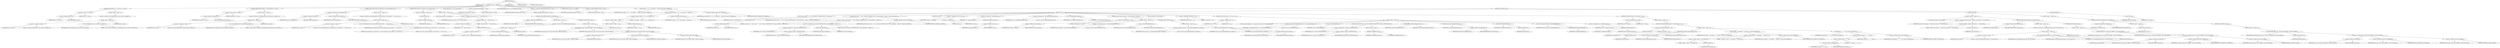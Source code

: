 digraph "execute" {  
"99" [label = <(METHOD,execute)<SUB>126</SUB>> ]
"11" [label = <(PARAM,this)<SUB>126</SUB>> ]
"100" [label = <(BLOCK,&lt;empty&gt;,&lt;empty&gt;)<SUB>127</SUB>> ]
"101" [label = <(CONTROL_STRUCTURE,if (src == null),if (src == null))<SUB>129</SUB>> ]
"102" [label = <(&lt;operator&gt;.equals,src == null)<SUB>129</SUB>> ]
"103" [label = <(&lt;operator&gt;.fieldAccess,this.src)<SUB>129</SUB>> ]
"104" [label = <(IDENTIFIER,this,src == null)<SUB>129</SUB>> ]
"105" [label = <(FIELD_IDENTIFIER,src,src)<SUB>129</SUB>> ]
"106" [label = <(LITERAL,null,src == null)<SUB>129</SUB>> ]
"107" [label = <(BLOCK,&lt;empty&gt;,&lt;empty&gt;)<SUB>129</SUB>> ]
"108" [label = <(&lt;operator&gt;.throw,throw new BuildException(&quot;source resource not defined&quot;);)<SUB>130</SUB>> ]
"109" [label = <(BLOCK,&lt;empty&gt;,&lt;empty&gt;)<SUB>130</SUB>> ]
"110" [label = <(&lt;operator&gt;.assignment,&lt;empty&gt;)> ]
"111" [label = <(IDENTIFIER,$obj1,&lt;empty&gt;)> ]
"112" [label = <(&lt;operator&gt;.alloc,new BuildException(&quot;source resource not defined&quot;))<SUB>130</SUB>> ]
"113" [label = <(&lt;init&gt;,new BuildException(&quot;source resource not defined&quot;))<SUB>130</SUB>> ]
"114" [label = <(IDENTIFIER,$obj1,new BuildException(&quot;source resource not defined&quot;))> ]
"115" [label = <(LITERAL,&quot;source resource not defined&quot;,new BuildException(&quot;source resource not defined&quot;))<SUB>130</SUB>> ]
"116" [label = <(IDENTIFIER,$obj1,&lt;empty&gt;)> ]
"117" [label = <(CONTROL_STRUCTURE,if (property == null),if (property == null))<SUB>132</SUB>> ]
"118" [label = <(&lt;operator&gt;.equals,property == null)<SUB>132</SUB>> ]
"119" [label = <(&lt;operator&gt;.fieldAccess,this.property)<SUB>132</SUB>> ]
"120" [label = <(IDENTIFIER,this,property == null)<SUB>132</SUB>> ]
"121" [label = <(FIELD_IDENTIFIER,property,property)<SUB>132</SUB>> ]
"122" [label = <(LITERAL,null,property == null)<SUB>132</SUB>> ]
"123" [label = <(BLOCK,&lt;empty&gt;,&lt;empty&gt;)<SUB>132</SUB>> ]
"124" [label = <(&lt;operator&gt;.throw,throw new BuildException(&quot;output property not defined&quot;);)<SUB>133</SUB>> ]
"125" [label = <(BLOCK,&lt;empty&gt;,&lt;empty&gt;)<SUB>133</SUB>> ]
"126" [label = <(&lt;operator&gt;.assignment,&lt;empty&gt;)> ]
"127" [label = <(IDENTIFIER,$obj2,&lt;empty&gt;)> ]
"128" [label = <(&lt;operator&gt;.alloc,new BuildException(&quot;output property not defined&quot;))<SUB>133</SUB>> ]
"129" [label = <(&lt;init&gt;,new BuildException(&quot;output property not defined&quot;))<SUB>133</SUB>> ]
"130" [label = <(IDENTIFIER,$obj2,new BuildException(&quot;output property not defined&quot;))> ]
"131" [label = <(LITERAL,&quot;output property not defined&quot;,new BuildException(&quot;output property not defined&quot;))<SUB>133</SUB>> ]
"132" [label = <(IDENTIFIER,$obj2,&lt;empty&gt;)> ]
"133" [label = <(CONTROL_STRUCTURE,if (quiet &amp;&amp; failOnError),if (quiet &amp;&amp; failOnError))<SUB>135</SUB>> ]
"134" [label = <(&lt;operator&gt;.logicalAnd,quiet &amp;&amp; failOnError)<SUB>135</SUB>> ]
"135" [label = <(&lt;operator&gt;.fieldAccess,this.quiet)<SUB>135</SUB>> ]
"136" [label = <(IDENTIFIER,this,quiet &amp;&amp; failOnError)<SUB>135</SUB>> ]
"137" [label = <(FIELD_IDENTIFIER,quiet,quiet)<SUB>135</SUB>> ]
"138" [label = <(&lt;operator&gt;.fieldAccess,this.failOnError)<SUB>135</SUB>> ]
"139" [label = <(IDENTIFIER,this,quiet &amp;&amp; failOnError)<SUB>135</SUB>> ]
"140" [label = <(FIELD_IDENTIFIER,failOnError,failOnError)<SUB>135</SUB>> ]
"141" [label = <(BLOCK,&lt;empty&gt;,&lt;empty&gt;)<SUB>135</SUB>> ]
"142" [label = <(&lt;operator&gt;.throw,throw new BuildException(&quot;quiet and failonerror cannot both be &quot; + &quot;set to true&quot;);)<SUB>136</SUB>> ]
"143" [label = <(BLOCK,&lt;empty&gt;,&lt;empty&gt;)<SUB>136</SUB>> ]
"144" [label = <(&lt;operator&gt;.assignment,&lt;empty&gt;)> ]
"145" [label = <(IDENTIFIER,$obj3,&lt;empty&gt;)> ]
"146" [label = <(&lt;operator&gt;.alloc,new BuildException(&quot;quiet and failonerror cannot both be &quot; + &quot;set to true&quot;))<SUB>136</SUB>> ]
"147" [label = <(&lt;init&gt;,new BuildException(&quot;quiet and failonerror cannot both be &quot; + &quot;set to true&quot;))<SUB>136</SUB>> ]
"148" [label = <(IDENTIFIER,$obj3,new BuildException(&quot;quiet and failonerror cannot both be &quot; + &quot;set to true&quot;))> ]
"149" [label = <(&lt;operator&gt;.addition,&quot;quiet and failonerror cannot both be &quot; + &quot;set to true&quot;)<SUB>136</SUB>> ]
"150" [label = <(LITERAL,&quot;quiet and failonerror cannot both be &quot;,&quot;quiet and failonerror cannot both be &quot; + &quot;set to true&quot;)<SUB>136</SUB>> ]
"151" [label = <(LITERAL,&quot;set to true&quot;,&quot;quiet and failonerror cannot both be &quot; + &quot;set to true&quot;)<SUB>137</SUB>> ]
"152" [label = <(IDENTIFIER,$obj3,&lt;empty&gt;)> ]
"153" [label = <(CONTROL_STRUCTURE,if (!src.isExists()),if (!src.isExists()))<SUB>139</SUB>> ]
"154" [label = <(&lt;operator&gt;.logicalNot,!src.isExists())<SUB>139</SUB>> ]
"155" [label = <(isExists,isExists())<SUB>139</SUB>> ]
"156" [label = <(&lt;operator&gt;.fieldAccess,this.src)<SUB>139</SUB>> ]
"157" [label = <(IDENTIFIER,this,isExists())<SUB>139</SUB>> ]
"158" [label = <(FIELD_IDENTIFIER,src,src)<SUB>139</SUB>> ]
"159" [label = <(BLOCK,&lt;empty&gt;,&lt;empty&gt;)<SUB>139</SUB>> ]
"160" [label = <(LOCAL,String message: java.lang.String)> ]
"161" [label = <(&lt;operator&gt;.assignment,String message = src + &quot; doesn't exist&quot;)<SUB>140</SUB>> ]
"162" [label = <(IDENTIFIER,message,String message = src + &quot; doesn't exist&quot;)<SUB>140</SUB>> ]
"163" [label = <(&lt;operator&gt;.addition,src + &quot; doesn't exist&quot;)<SUB>140</SUB>> ]
"164" [label = <(&lt;operator&gt;.fieldAccess,this.src)<SUB>140</SUB>> ]
"165" [label = <(IDENTIFIER,this,src + &quot; doesn't exist&quot;)<SUB>140</SUB>> ]
"166" [label = <(FIELD_IDENTIFIER,src,src)<SUB>140</SUB>> ]
"167" [label = <(LITERAL,&quot; doesn't exist&quot;,src + &quot; doesn't exist&quot;)<SUB>140</SUB>> ]
"168" [label = <(CONTROL_STRUCTURE,if (failOnError),if (failOnError))<SUB>141</SUB>> ]
"169" [label = <(&lt;operator&gt;.fieldAccess,this.failOnError)<SUB>141</SUB>> ]
"170" [label = <(IDENTIFIER,this,if (failOnError))<SUB>141</SUB>> ]
"171" [label = <(FIELD_IDENTIFIER,failOnError,failOnError)<SUB>141</SUB>> ]
"172" [label = <(BLOCK,&lt;empty&gt;,&lt;empty&gt;)<SUB>141</SUB>> ]
"173" [label = <(&lt;operator&gt;.throw,throw new BuildException(message);)<SUB>142</SUB>> ]
"174" [label = <(BLOCK,&lt;empty&gt;,&lt;empty&gt;)<SUB>142</SUB>> ]
"175" [label = <(&lt;operator&gt;.assignment,&lt;empty&gt;)> ]
"176" [label = <(IDENTIFIER,$obj4,&lt;empty&gt;)> ]
"177" [label = <(&lt;operator&gt;.alloc,new BuildException(message))<SUB>142</SUB>> ]
"178" [label = <(&lt;init&gt;,new BuildException(message))<SUB>142</SUB>> ]
"179" [label = <(IDENTIFIER,$obj4,new BuildException(message))> ]
"180" [label = <(IDENTIFIER,message,new BuildException(message))<SUB>142</SUB>> ]
"181" [label = <(IDENTIFIER,$obj4,&lt;empty&gt;)> ]
"182" [label = <(CONTROL_STRUCTURE,else,else)<SUB>143</SUB>> ]
"183" [label = <(BLOCK,&lt;empty&gt;,&lt;empty&gt;)<SUB>143</SUB>> ]
"184" [label = <(log,log(message, quiet ? Project.MSG_WARN : Project.MSG_ERR))<SUB>144</SUB>> ]
"10" [label = <(IDENTIFIER,this,log(message, quiet ? Project.MSG_WARN : Project.MSG_ERR))<SUB>144</SUB>> ]
"185" [label = <(IDENTIFIER,message,log(message, quiet ? Project.MSG_WARN : Project.MSG_ERR))<SUB>144</SUB>> ]
"186" [label = <(&lt;operator&gt;.conditional,quiet ? Project.MSG_WARN : Project.MSG_ERR)<SUB>144</SUB>> ]
"187" [label = <(&lt;operator&gt;.fieldAccess,this.quiet)<SUB>144</SUB>> ]
"188" [label = <(IDENTIFIER,this,quiet ? Project.MSG_WARN : Project.MSG_ERR)<SUB>144</SUB>> ]
"189" [label = <(FIELD_IDENTIFIER,quiet,quiet)<SUB>144</SUB>> ]
"190" [label = <(&lt;operator&gt;.fieldAccess,Project.MSG_WARN)<SUB>144</SUB>> ]
"191" [label = <(IDENTIFIER,Project,quiet ? Project.MSG_WARN : Project.MSG_ERR)<SUB>144</SUB>> ]
"192" [label = <(FIELD_IDENTIFIER,MSG_WARN,MSG_WARN)<SUB>144</SUB>> ]
"193" [label = <(&lt;operator&gt;.fieldAccess,Project.MSG_ERR)<SUB>144</SUB>> ]
"194" [label = <(IDENTIFIER,Project,quiet ? Project.MSG_WARN : Project.MSG_ERR)<SUB>144</SUB>> ]
"195" [label = <(FIELD_IDENTIFIER,MSG_ERR,MSG_ERR)<SUB>144</SUB>> ]
"196" [label = <(RETURN,return;,return;)<SUB>145</SUB>> ]
"197" [label = <(LOCAL,InputStream is: java.io.InputStream)> ]
"198" [label = <(&lt;operator&gt;.assignment,InputStream is = null)<SUB>148</SUB>> ]
"199" [label = <(IDENTIFIER,is,InputStream is = null)<SUB>148</SUB>> ]
"200" [label = <(LITERAL,null,InputStream is = null)<SUB>148</SUB>> ]
"15" [label = <(LOCAL,BufferedInputStream bis: java.io.BufferedInputStream)> ]
"201" [label = <(&lt;operator&gt;.assignment,BufferedInputStream bis = null)<SUB>149</SUB>> ]
"202" [label = <(IDENTIFIER,bis,BufferedInputStream bis = null)<SUB>149</SUB>> ]
"203" [label = <(LITERAL,null,BufferedInputStream bis = null)<SUB>149</SUB>> ]
"17" [label = <(LOCAL,Reader instream: java.io.Reader)> ]
"204" [label = <(&lt;operator&gt;.assignment,Reader instream = null)<SUB>150</SUB>> ]
"205" [label = <(IDENTIFIER,instream,Reader instream = null)<SUB>150</SUB>> ]
"206" [label = <(LITERAL,null,Reader instream = null)<SUB>150</SUB>> ]
"207" [label = <(log,log(&quot;loading &quot; + src + &quot; into property &quot; + property, Project.MSG_VERBOSE))<SUB>151</SUB>> ]
"12" [label = <(IDENTIFIER,this,log(&quot;loading &quot; + src + &quot; into property &quot; + property, Project.MSG_VERBOSE))<SUB>151</SUB>> ]
"208" [label = <(&lt;operator&gt;.addition,&quot;loading &quot; + src + &quot; into property &quot; + property)<SUB>151</SUB>> ]
"209" [label = <(&lt;operator&gt;.addition,&quot;loading &quot; + src + &quot; into property &quot;)<SUB>151</SUB>> ]
"210" [label = <(&lt;operator&gt;.addition,&quot;loading &quot; + src)<SUB>151</SUB>> ]
"211" [label = <(LITERAL,&quot;loading &quot;,&quot;loading &quot; + src)<SUB>151</SUB>> ]
"212" [label = <(&lt;operator&gt;.fieldAccess,this.src)<SUB>151</SUB>> ]
"213" [label = <(IDENTIFIER,this,&quot;loading &quot; + src)<SUB>151</SUB>> ]
"214" [label = <(FIELD_IDENTIFIER,src,src)<SUB>151</SUB>> ]
"215" [label = <(LITERAL,&quot; into property &quot;,&quot;loading &quot; + src + &quot; into property &quot;)<SUB>151</SUB>> ]
"216" [label = <(&lt;operator&gt;.fieldAccess,this.property)<SUB>151</SUB>> ]
"217" [label = <(IDENTIFIER,this,&quot;loading &quot; + src + &quot; into property &quot; + property)<SUB>151</SUB>> ]
"218" [label = <(FIELD_IDENTIFIER,property,property)<SUB>151</SUB>> ]
"219" [label = <(&lt;operator&gt;.fieldAccess,Project.MSG_VERBOSE)<SUB>152</SUB>> ]
"220" [label = <(IDENTIFIER,Project,log(&quot;loading &quot; + src + &quot; into property &quot; + property, Project.MSG_VERBOSE))<SUB>152</SUB>> ]
"221" [label = <(FIELD_IDENTIFIER,MSG_VERBOSE,MSG_VERBOSE)<SUB>152</SUB>> ]
"222" [label = <(CONTROL_STRUCTURE,try,try)<SUB>153</SUB>> ]
"223" [label = <(BLOCK,try,try)<SUB>153</SUB>> ]
"224" [label = <(LOCAL,long len: long)> ]
"225" [label = <(&lt;operator&gt;.assignment,long len = getSize())<SUB>154</SUB>> ]
"226" [label = <(IDENTIFIER,len,long len = getSize())<SUB>154</SUB>> ]
"227" [label = <(getSize,getSize())<SUB>154</SUB>> ]
"228" [label = <(&lt;operator&gt;.fieldAccess,this.src)<SUB>154</SUB>> ]
"229" [label = <(IDENTIFIER,this,getSize())<SUB>154</SUB>> ]
"230" [label = <(FIELD_IDENTIFIER,src,src)<SUB>154</SUB>> ]
"231" [label = <(log,log(&quot;resource size = &quot; + (len != Resource.UNKNOWN_SIZE ? String.valueOf(len) : &quot;unknown&quot;), Project.MSG_DEBUG))<SUB>155</SUB>> ]
"13" [label = <(IDENTIFIER,this,log(&quot;resource size = &quot; + (len != Resource.UNKNOWN_SIZE ? String.valueOf(len) : &quot;unknown&quot;), Project.MSG_DEBUG))<SUB>155</SUB>> ]
"232" [label = <(&lt;operator&gt;.addition,&quot;resource size = &quot; + (len != Resource.UNKNOWN_SIZE ? String.valueOf(len) : &quot;unknown&quot;))<SUB>155</SUB>> ]
"233" [label = <(LITERAL,&quot;resource size = &quot;,&quot;resource size = &quot; + (len != Resource.UNKNOWN_SIZE ? String.valueOf(len) : &quot;unknown&quot;))<SUB>155</SUB>> ]
"234" [label = <(&lt;operator&gt;.conditional,len != Resource.UNKNOWN_SIZE ? String.valueOf(len) : &quot;unknown&quot;)<SUB>156</SUB>> ]
"235" [label = <(&lt;operator&gt;.notEquals,len != Resource.UNKNOWN_SIZE)<SUB>156</SUB>> ]
"236" [label = <(IDENTIFIER,len,len != Resource.UNKNOWN_SIZE)<SUB>156</SUB>> ]
"237" [label = <(&lt;operator&gt;.fieldAccess,Resource.UNKNOWN_SIZE)<SUB>156</SUB>> ]
"238" [label = <(IDENTIFIER,Resource,len != Resource.UNKNOWN_SIZE)<SUB>156</SUB>> ]
"239" [label = <(FIELD_IDENTIFIER,UNKNOWN_SIZE,UNKNOWN_SIZE)<SUB>156</SUB>> ]
"240" [label = <(valueOf,String.valueOf(len))<SUB>156</SUB>> ]
"241" [label = <(IDENTIFIER,String,String.valueOf(len))<SUB>156</SUB>> ]
"242" [label = <(IDENTIFIER,len,String.valueOf(len))<SUB>156</SUB>> ]
"243" [label = <(LITERAL,&quot;unknown&quot;,len != Resource.UNKNOWN_SIZE ? String.valueOf(len) : &quot;unknown&quot;)<SUB>157</SUB>> ]
"244" [label = <(&lt;operator&gt;.fieldAccess,Project.MSG_DEBUG)<SUB>157</SUB>> ]
"245" [label = <(IDENTIFIER,Project,log(&quot;resource size = &quot; + (len != Resource.UNKNOWN_SIZE ? String.valueOf(len) : &quot;unknown&quot;), Project.MSG_DEBUG))<SUB>157</SUB>> ]
"246" [label = <(FIELD_IDENTIFIER,MSG_DEBUG,MSG_DEBUG)<SUB>157</SUB>> ]
"247" [label = <(LOCAL,int size: int)> ]
"248" [label = <(&lt;operator&gt;.assignment,int size = (int) len)<SUB>159</SUB>> ]
"249" [label = <(IDENTIFIER,size,int size = (int) len)<SUB>159</SUB>> ]
"250" [label = <(&lt;operator&gt;.cast,(int) len)<SUB>159</SUB>> ]
"251" [label = <(TYPE_REF,int,int)<SUB>159</SUB>> ]
"252" [label = <(IDENTIFIER,len,(int) len)<SUB>159</SUB>> ]
"253" [label = <(&lt;operator&gt;.assignment,is = getInputStream())<SUB>161</SUB>> ]
"254" [label = <(IDENTIFIER,is,is = getInputStream())<SUB>161</SUB>> ]
"255" [label = <(getInputStream,getInputStream())<SUB>161</SUB>> ]
"256" [label = <(&lt;operator&gt;.fieldAccess,this.src)<SUB>161</SUB>> ]
"257" [label = <(IDENTIFIER,this,getInputStream())<SUB>161</SUB>> ]
"258" [label = <(FIELD_IDENTIFIER,src,src)<SUB>161</SUB>> ]
"259" [label = <(&lt;operator&gt;.assignment,bis = new BufferedInputStream(is))<SUB>162</SUB>> ]
"260" [label = <(IDENTIFIER,bis,bis = new BufferedInputStream(is))<SUB>162</SUB>> ]
"261" [label = <(&lt;operator&gt;.alloc,new BufferedInputStream(is))<SUB>162</SUB>> ]
"262" [label = <(&lt;init&gt;,new BufferedInputStream(is))<SUB>162</SUB>> ]
"14" [label = <(IDENTIFIER,bis,new BufferedInputStream(is))<SUB>162</SUB>> ]
"263" [label = <(IDENTIFIER,is,new BufferedInputStream(is))<SUB>162</SUB>> ]
"264" [label = <(CONTROL_STRUCTURE,if (encoding == null),if (encoding == null))<SUB>163</SUB>> ]
"265" [label = <(&lt;operator&gt;.equals,encoding == null)<SUB>163</SUB>> ]
"266" [label = <(&lt;operator&gt;.fieldAccess,this.encoding)<SUB>163</SUB>> ]
"267" [label = <(IDENTIFIER,this,encoding == null)<SUB>163</SUB>> ]
"268" [label = <(FIELD_IDENTIFIER,encoding,encoding)<SUB>163</SUB>> ]
"269" [label = <(LITERAL,null,encoding == null)<SUB>163</SUB>> ]
"270" [label = <(BLOCK,&lt;empty&gt;,&lt;empty&gt;)<SUB>163</SUB>> ]
"271" [label = <(&lt;operator&gt;.assignment,instream = new InputStreamReader(bis))<SUB>164</SUB>> ]
"272" [label = <(IDENTIFIER,instream,instream = new InputStreamReader(bis))<SUB>164</SUB>> ]
"273" [label = <(&lt;operator&gt;.alloc,new InputStreamReader(bis))<SUB>164</SUB>> ]
"274" [label = <(&lt;init&gt;,new InputStreamReader(bis))<SUB>164</SUB>> ]
"16" [label = <(IDENTIFIER,instream,new InputStreamReader(bis))<SUB>164</SUB>> ]
"275" [label = <(IDENTIFIER,bis,new InputStreamReader(bis))<SUB>164</SUB>> ]
"276" [label = <(CONTROL_STRUCTURE,else,else)<SUB>165</SUB>> ]
"277" [label = <(BLOCK,&lt;empty&gt;,&lt;empty&gt;)<SUB>165</SUB>> ]
"278" [label = <(&lt;operator&gt;.assignment,instream = new InputStreamReader(bis, encoding))<SUB>166</SUB>> ]
"279" [label = <(IDENTIFIER,instream,instream = new InputStreamReader(bis, encoding))<SUB>166</SUB>> ]
"280" [label = <(&lt;operator&gt;.alloc,new InputStreamReader(bis, encoding))<SUB>166</SUB>> ]
"281" [label = <(&lt;init&gt;,new InputStreamReader(bis, encoding))<SUB>166</SUB>> ]
"18" [label = <(IDENTIFIER,instream,new InputStreamReader(bis, encoding))<SUB>166</SUB>> ]
"282" [label = <(IDENTIFIER,bis,new InputStreamReader(bis, encoding))<SUB>166</SUB>> ]
"283" [label = <(&lt;operator&gt;.fieldAccess,this.encoding)<SUB>166</SUB>> ]
"284" [label = <(IDENTIFIER,this,new InputStreamReader(bis, encoding))<SUB>166</SUB>> ]
"285" [label = <(FIELD_IDENTIFIER,encoding,encoding)<SUB>166</SUB>> ]
"286" [label = <(LOCAL,String text: java.lang.String)> ]
"287" [label = <(&lt;operator&gt;.assignment,String text = &quot;&quot;)<SUB>169</SUB>> ]
"288" [label = <(IDENTIFIER,text,String text = &quot;&quot;)<SUB>169</SUB>> ]
"289" [label = <(LITERAL,&quot;&quot;,String text = &quot;&quot;)<SUB>169</SUB>> ]
"290" [label = <(CONTROL_STRUCTURE,if (size != 0),if (size != 0))<SUB>170</SUB>> ]
"291" [label = <(&lt;operator&gt;.notEquals,size != 0)<SUB>170</SUB>> ]
"292" [label = <(IDENTIFIER,size,size != 0)<SUB>170</SUB>> ]
"293" [label = <(LITERAL,0,size != 0)<SUB>170</SUB>> ]
"294" [label = <(BLOCK,&lt;empty&gt;,&lt;empty&gt;)<SUB>170</SUB>> ]
"20" [label = <(LOCAL,ChainReaderHelper crh: org.apache.tools.ant.filters.util.ChainReaderHelper)> ]
"295" [label = <(&lt;operator&gt;.assignment,ChainReaderHelper crh = new ChainReaderHelper())<SUB>171</SUB>> ]
"296" [label = <(IDENTIFIER,crh,ChainReaderHelper crh = new ChainReaderHelper())<SUB>171</SUB>> ]
"297" [label = <(&lt;operator&gt;.alloc,new ChainReaderHelper())<SUB>171</SUB>> ]
"298" [label = <(&lt;init&gt;,new ChainReaderHelper())<SUB>171</SUB>> ]
"19" [label = <(IDENTIFIER,crh,new ChainReaderHelper())<SUB>171</SUB>> ]
"299" [label = <(CONTROL_STRUCTURE,if (len != Resource.UNKNOWN_SIZE),if (len != Resource.UNKNOWN_SIZE))<SUB>172</SUB>> ]
"300" [label = <(&lt;operator&gt;.notEquals,len != Resource.UNKNOWN_SIZE)<SUB>172</SUB>> ]
"301" [label = <(IDENTIFIER,len,len != Resource.UNKNOWN_SIZE)<SUB>172</SUB>> ]
"302" [label = <(&lt;operator&gt;.fieldAccess,Resource.UNKNOWN_SIZE)<SUB>172</SUB>> ]
"303" [label = <(IDENTIFIER,Resource,len != Resource.UNKNOWN_SIZE)<SUB>172</SUB>> ]
"304" [label = <(FIELD_IDENTIFIER,UNKNOWN_SIZE,UNKNOWN_SIZE)<SUB>172</SUB>> ]
"305" [label = <(BLOCK,&lt;empty&gt;,&lt;empty&gt;)<SUB>172</SUB>> ]
"306" [label = <(setBufferSize,setBufferSize(size))<SUB>173</SUB>> ]
"307" [label = <(IDENTIFIER,crh,setBufferSize(size))<SUB>173</SUB>> ]
"308" [label = <(IDENTIFIER,size,setBufferSize(size))<SUB>173</SUB>> ]
"309" [label = <(setPrimaryReader,setPrimaryReader(instream))<SUB>175</SUB>> ]
"310" [label = <(IDENTIFIER,crh,setPrimaryReader(instream))<SUB>175</SUB>> ]
"311" [label = <(IDENTIFIER,instream,setPrimaryReader(instream))<SUB>175</SUB>> ]
"312" [label = <(setFilterChains,setFilterChains(filterChains))<SUB>176</SUB>> ]
"313" [label = <(IDENTIFIER,crh,setFilterChains(filterChains))<SUB>176</SUB>> ]
"314" [label = <(&lt;operator&gt;.fieldAccess,this.filterChains)<SUB>176</SUB>> ]
"315" [label = <(IDENTIFIER,this,setFilterChains(filterChains))<SUB>176</SUB>> ]
"316" [label = <(FIELD_IDENTIFIER,filterChains,filterChains)<SUB>176</SUB>> ]
"317" [label = <(setProject,setProject(getProject()))<SUB>177</SUB>> ]
"318" [label = <(IDENTIFIER,crh,setProject(getProject()))<SUB>177</SUB>> ]
"319" [label = <(getProject,getProject())<SUB>177</SUB>> ]
"21" [label = <(IDENTIFIER,this,getProject())<SUB>177</SUB>> ]
"320" [label = <(&lt;operator&gt;.assignment,instream = getAssembledReader())<SUB>178</SUB>> ]
"321" [label = <(IDENTIFIER,instream,instream = getAssembledReader())<SUB>178</SUB>> ]
"322" [label = <(getAssembledReader,getAssembledReader())<SUB>178</SUB>> ]
"323" [label = <(IDENTIFIER,crh,getAssembledReader())<SUB>178</SUB>> ]
"324" [label = <(&lt;operator&gt;.assignment,text = readFully(instream))<SUB>180</SUB>> ]
"325" [label = <(IDENTIFIER,text,text = readFully(instream))<SUB>180</SUB>> ]
"326" [label = <(readFully,readFully(instream))<SUB>180</SUB>> ]
"327" [label = <(IDENTIFIER,crh,readFully(instream))<SUB>180</SUB>> ]
"328" [label = <(IDENTIFIER,instream,readFully(instream))<SUB>180</SUB>> ]
"329" [label = <(CONTROL_STRUCTURE,if (text != null),if (text != null))<SUB>183</SUB>> ]
"330" [label = <(&lt;operator&gt;.notEquals,text != null)<SUB>183</SUB>> ]
"331" [label = <(IDENTIFIER,text,text != null)<SUB>183</SUB>> ]
"332" [label = <(LITERAL,null,text != null)<SUB>183</SUB>> ]
"333" [label = <(BLOCK,&lt;empty&gt;,&lt;empty&gt;)<SUB>183</SUB>> ]
"334" [label = <(CONTROL_STRUCTURE,if (text.length() &gt; 0),if (text.length() &gt; 0))<SUB>184</SUB>> ]
"335" [label = <(&lt;operator&gt;.greaterThan,text.length() &gt; 0)<SUB>184</SUB>> ]
"336" [label = <(length,text.length())<SUB>184</SUB>> ]
"337" [label = <(IDENTIFIER,text,text.length())<SUB>184</SUB>> ]
"338" [label = <(LITERAL,0,text.length() &gt; 0)<SUB>184</SUB>> ]
"339" [label = <(BLOCK,&lt;empty&gt;,&lt;empty&gt;)<SUB>184</SUB>> ]
"340" [label = <(setNewProperty,setNewProperty(property, text))<SUB>185</SUB>> ]
"341" [label = <(getProject,getProject())<SUB>185</SUB>> ]
"22" [label = <(IDENTIFIER,this,getProject())<SUB>185</SUB>> ]
"342" [label = <(&lt;operator&gt;.fieldAccess,this.property)<SUB>185</SUB>> ]
"343" [label = <(IDENTIFIER,this,setNewProperty(property, text))<SUB>185</SUB>> ]
"344" [label = <(FIELD_IDENTIFIER,property,property)<SUB>185</SUB>> ]
"345" [label = <(IDENTIFIER,text,setNewProperty(property, text))<SUB>185</SUB>> ]
"346" [label = <(log,log(&quot;loaded &quot; + text.length() + &quot; characters&quot;, Project.MSG_VERBOSE))<SUB>186</SUB>> ]
"23" [label = <(IDENTIFIER,this,log(&quot;loaded &quot; + text.length() + &quot; characters&quot;, Project.MSG_VERBOSE))<SUB>186</SUB>> ]
"347" [label = <(&lt;operator&gt;.addition,&quot;loaded &quot; + text.length() + &quot; characters&quot;)<SUB>186</SUB>> ]
"348" [label = <(&lt;operator&gt;.addition,&quot;loaded &quot; + text.length())<SUB>186</SUB>> ]
"349" [label = <(LITERAL,&quot;loaded &quot;,&quot;loaded &quot; + text.length())<SUB>186</SUB>> ]
"350" [label = <(length,text.length())<SUB>186</SUB>> ]
"351" [label = <(IDENTIFIER,text,text.length())<SUB>186</SUB>> ]
"352" [label = <(LITERAL,&quot; characters&quot;,&quot;loaded &quot; + text.length() + &quot; characters&quot;)<SUB>186</SUB>> ]
"353" [label = <(&lt;operator&gt;.fieldAccess,Project.MSG_VERBOSE)<SUB>187</SUB>> ]
"354" [label = <(IDENTIFIER,Project,log(&quot;loaded &quot; + text.length() + &quot; characters&quot;, Project.MSG_VERBOSE))<SUB>187</SUB>> ]
"355" [label = <(FIELD_IDENTIFIER,MSG_VERBOSE,MSG_VERBOSE)<SUB>187</SUB>> ]
"356" [label = <(log,log(property + &quot; := &quot; + text, Project.MSG_DEBUG))<SUB>188</SUB>> ]
"24" [label = <(IDENTIFIER,this,log(property + &quot; := &quot; + text, Project.MSG_DEBUG))<SUB>188</SUB>> ]
"357" [label = <(&lt;operator&gt;.addition,property + &quot; := &quot; + text)<SUB>188</SUB>> ]
"358" [label = <(&lt;operator&gt;.addition,property + &quot; := &quot;)<SUB>188</SUB>> ]
"359" [label = <(&lt;operator&gt;.fieldAccess,this.property)<SUB>188</SUB>> ]
"360" [label = <(IDENTIFIER,this,property + &quot; := &quot;)<SUB>188</SUB>> ]
"361" [label = <(FIELD_IDENTIFIER,property,property)<SUB>188</SUB>> ]
"362" [label = <(LITERAL,&quot; := &quot;,property + &quot; := &quot;)<SUB>188</SUB>> ]
"363" [label = <(IDENTIFIER,text,property + &quot; := &quot; + text)<SUB>188</SUB>> ]
"364" [label = <(&lt;operator&gt;.fieldAccess,Project.MSG_DEBUG)<SUB>188</SUB>> ]
"365" [label = <(IDENTIFIER,Project,log(property + &quot; := &quot; + text, Project.MSG_DEBUG))<SUB>188</SUB>> ]
"366" [label = <(FIELD_IDENTIFIER,MSG_DEBUG,MSG_DEBUG)<SUB>188</SUB>> ]
"367" [label = <(BLOCK,catch,catch)> ]
"368" [label = <(BLOCK,&lt;empty&gt;,&lt;empty&gt;)<SUB>192</SUB>> ]
"369" [label = <(LOCAL,String message: java.lang.String)> ]
"370" [label = <(&lt;operator&gt;.assignment,String message = &quot;Unable to load resource: &quot; + ioe.toString())<SUB>193</SUB>> ]
"371" [label = <(IDENTIFIER,message,String message = &quot;Unable to load resource: &quot; + ioe.toString())<SUB>193</SUB>> ]
"372" [label = <(&lt;operator&gt;.addition,&quot;Unable to load resource: &quot; + ioe.toString())<SUB>193</SUB>> ]
"373" [label = <(LITERAL,&quot;Unable to load resource: &quot;,&quot;Unable to load resource: &quot; + ioe.toString())<SUB>193</SUB>> ]
"374" [label = <(toString,ioe.toString())<SUB>194</SUB>> ]
"375" [label = <(IDENTIFIER,ioe,ioe.toString())<SUB>194</SUB>> ]
"376" [label = <(CONTROL_STRUCTURE,if (failOnError),if (failOnError))<SUB>195</SUB>> ]
"377" [label = <(&lt;operator&gt;.fieldAccess,this.failOnError)<SUB>195</SUB>> ]
"378" [label = <(IDENTIFIER,this,if (failOnError))<SUB>195</SUB>> ]
"379" [label = <(FIELD_IDENTIFIER,failOnError,failOnError)<SUB>195</SUB>> ]
"380" [label = <(BLOCK,&lt;empty&gt;,&lt;empty&gt;)<SUB>195</SUB>> ]
"381" [label = <(&lt;operator&gt;.throw,throw new BuildException(message, ioe, getLocation());)<SUB>196</SUB>> ]
"382" [label = <(BLOCK,&lt;empty&gt;,&lt;empty&gt;)<SUB>196</SUB>> ]
"383" [label = <(&lt;operator&gt;.assignment,&lt;empty&gt;)> ]
"384" [label = <(IDENTIFIER,$obj9,&lt;empty&gt;)> ]
"385" [label = <(&lt;operator&gt;.alloc,new BuildException(message, ioe, getLocation()))<SUB>196</SUB>> ]
"386" [label = <(&lt;init&gt;,new BuildException(message, ioe, getLocation()))<SUB>196</SUB>> ]
"387" [label = <(IDENTIFIER,$obj9,new BuildException(message, ioe, getLocation()))> ]
"388" [label = <(IDENTIFIER,message,new BuildException(message, ioe, getLocation()))<SUB>196</SUB>> ]
"389" [label = <(IDENTIFIER,ioe,new BuildException(message, ioe, getLocation()))<SUB>196</SUB>> ]
"390" [label = <(getLocation,getLocation())<SUB>196</SUB>> ]
"25" [label = <(IDENTIFIER,this,getLocation())<SUB>196</SUB>> ]
"391" [label = <(IDENTIFIER,$obj9,&lt;empty&gt;)> ]
"392" [label = <(CONTROL_STRUCTURE,else,else)<SUB>197</SUB>> ]
"393" [label = <(BLOCK,&lt;empty&gt;,&lt;empty&gt;)<SUB>197</SUB>> ]
"394" [label = <(log,log(message, quiet ? Project.MSG_VERBOSE : Project.MSG_ERR))<SUB>198</SUB>> ]
"26" [label = <(IDENTIFIER,this,log(message, quiet ? Project.MSG_VERBOSE : Project.MSG_ERR))<SUB>198</SUB>> ]
"395" [label = <(IDENTIFIER,message,log(message, quiet ? Project.MSG_VERBOSE : Project.MSG_ERR))<SUB>198</SUB>> ]
"396" [label = <(&lt;operator&gt;.conditional,quiet ? Project.MSG_VERBOSE : Project.MSG_ERR)<SUB>198</SUB>> ]
"397" [label = <(&lt;operator&gt;.fieldAccess,this.quiet)<SUB>198</SUB>> ]
"398" [label = <(IDENTIFIER,this,quiet ? Project.MSG_VERBOSE : Project.MSG_ERR)<SUB>198</SUB>> ]
"399" [label = <(FIELD_IDENTIFIER,quiet,quiet)<SUB>198</SUB>> ]
"400" [label = <(&lt;operator&gt;.fieldAccess,Project.MSG_VERBOSE)<SUB>198</SUB>> ]
"401" [label = <(IDENTIFIER,Project,quiet ? Project.MSG_VERBOSE : Project.MSG_ERR)<SUB>198</SUB>> ]
"402" [label = <(FIELD_IDENTIFIER,MSG_VERBOSE,MSG_VERBOSE)<SUB>198</SUB>> ]
"403" [label = <(&lt;operator&gt;.fieldAccess,Project.MSG_ERR)<SUB>198</SUB>> ]
"404" [label = <(IDENTIFIER,Project,quiet ? Project.MSG_VERBOSE : Project.MSG_ERR)<SUB>198</SUB>> ]
"405" [label = <(FIELD_IDENTIFIER,MSG_ERR,MSG_ERR)<SUB>198</SUB>> ]
"406" [label = <(BLOCK,&lt;empty&gt;,&lt;empty&gt;)<SUB>200</SUB>> ]
"407" [label = <(CONTROL_STRUCTURE,if (failOnError),if (failOnError))<SUB>201</SUB>> ]
"408" [label = <(&lt;operator&gt;.fieldAccess,this.failOnError)<SUB>201</SUB>> ]
"409" [label = <(IDENTIFIER,this,if (failOnError))<SUB>201</SUB>> ]
"410" [label = <(FIELD_IDENTIFIER,failOnError,failOnError)<SUB>201</SUB>> ]
"411" [label = <(BLOCK,&lt;empty&gt;,&lt;empty&gt;)<SUB>201</SUB>> ]
"412" [label = <(&lt;operator&gt;.throw,throw be;)<SUB>202</SUB>> ]
"413" [label = <(IDENTIFIER,be,throw be;)<SUB>202</SUB>> ]
"414" [label = <(CONTROL_STRUCTURE,else,else)<SUB>203</SUB>> ]
"415" [label = <(BLOCK,&lt;empty&gt;,&lt;empty&gt;)<SUB>203</SUB>> ]
"416" [label = <(log,log(be.getMessage(), quiet ? Project.MSG_VERBOSE : Project.MSG_ERR))<SUB>204</SUB>> ]
"27" [label = <(IDENTIFIER,this,log(be.getMessage(), quiet ? Project.MSG_VERBOSE : Project.MSG_ERR))<SUB>204</SUB>> ]
"417" [label = <(getMessage,getMessage())<SUB>204</SUB>> ]
"418" [label = <(IDENTIFIER,be,getMessage())<SUB>204</SUB>> ]
"419" [label = <(&lt;operator&gt;.conditional,quiet ? Project.MSG_VERBOSE : Project.MSG_ERR)<SUB>205</SUB>> ]
"420" [label = <(&lt;operator&gt;.fieldAccess,this.quiet)<SUB>205</SUB>> ]
"421" [label = <(IDENTIFIER,this,quiet ? Project.MSG_VERBOSE : Project.MSG_ERR)<SUB>205</SUB>> ]
"422" [label = <(FIELD_IDENTIFIER,quiet,quiet)<SUB>205</SUB>> ]
"423" [label = <(&lt;operator&gt;.fieldAccess,Project.MSG_VERBOSE)<SUB>205</SUB>> ]
"424" [label = <(IDENTIFIER,Project,quiet ? Project.MSG_VERBOSE : Project.MSG_ERR)<SUB>205</SUB>> ]
"425" [label = <(FIELD_IDENTIFIER,MSG_VERBOSE,MSG_VERBOSE)<SUB>205</SUB>> ]
"426" [label = <(&lt;operator&gt;.fieldAccess,Project.MSG_ERR)<SUB>205</SUB>> ]
"427" [label = <(IDENTIFIER,Project,quiet ? Project.MSG_VERBOSE : Project.MSG_ERR)<SUB>205</SUB>> ]
"428" [label = <(FIELD_IDENTIFIER,MSG_ERR,MSG_ERR)<SUB>205</SUB>> ]
"429" [label = <(BLOCK,finally,finally)<SUB>207</SUB>> ]
"430" [label = <(close,close(is))<SUB>208</SUB>> ]
"431" [label = <(IDENTIFIER,FileUtils,close(is))<SUB>208</SUB>> ]
"432" [label = <(IDENTIFIER,is,close(is))<SUB>208</SUB>> ]
"433" [label = <(MODIFIER,PUBLIC)> ]
"434" [label = <(MODIFIER,VIRTUAL)> ]
"435" [label = <(METHOD_RETURN,void)<SUB>126</SUB>> ]
  "99" -> "11" 
  "99" -> "100" 
  "99" -> "433" 
  "99" -> "434" 
  "99" -> "435" 
  "100" -> "101" 
  "100" -> "117" 
  "100" -> "133" 
  "100" -> "153" 
  "100" -> "197" 
  "100" -> "198" 
  "100" -> "15" 
  "100" -> "201" 
  "100" -> "17" 
  "100" -> "204" 
  "100" -> "207" 
  "100" -> "222" 
  "101" -> "102" 
  "101" -> "107" 
  "102" -> "103" 
  "102" -> "106" 
  "103" -> "104" 
  "103" -> "105" 
  "107" -> "108" 
  "108" -> "109" 
  "109" -> "110" 
  "109" -> "113" 
  "109" -> "116" 
  "110" -> "111" 
  "110" -> "112" 
  "113" -> "114" 
  "113" -> "115" 
  "117" -> "118" 
  "117" -> "123" 
  "118" -> "119" 
  "118" -> "122" 
  "119" -> "120" 
  "119" -> "121" 
  "123" -> "124" 
  "124" -> "125" 
  "125" -> "126" 
  "125" -> "129" 
  "125" -> "132" 
  "126" -> "127" 
  "126" -> "128" 
  "129" -> "130" 
  "129" -> "131" 
  "133" -> "134" 
  "133" -> "141" 
  "134" -> "135" 
  "134" -> "138" 
  "135" -> "136" 
  "135" -> "137" 
  "138" -> "139" 
  "138" -> "140" 
  "141" -> "142" 
  "142" -> "143" 
  "143" -> "144" 
  "143" -> "147" 
  "143" -> "152" 
  "144" -> "145" 
  "144" -> "146" 
  "147" -> "148" 
  "147" -> "149" 
  "149" -> "150" 
  "149" -> "151" 
  "153" -> "154" 
  "153" -> "159" 
  "154" -> "155" 
  "155" -> "156" 
  "156" -> "157" 
  "156" -> "158" 
  "159" -> "160" 
  "159" -> "161" 
  "159" -> "168" 
  "161" -> "162" 
  "161" -> "163" 
  "163" -> "164" 
  "163" -> "167" 
  "164" -> "165" 
  "164" -> "166" 
  "168" -> "169" 
  "168" -> "172" 
  "168" -> "182" 
  "169" -> "170" 
  "169" -> "171" 
  "172" -> "173" 
  "173" -> "174" 
  "174" -> "175" 
  "174" -> "178" 
  "174" -> "181" 
  "175" -> "176" 
  "175" -> "177" 
  "178" -> "179" 
  "178" -> "180" 
  "182" -> "183" 
  "183" -> "184" 
  "183" -> "196" 
  "184" -> "10" 
  "184" -> "185" 
  "184" -> "186" 
  "186" -> "187" 
  "186" -> "190" 
  "186" -> "193" 
  "187" -> "188" 
  "187" -> "189" 
  "190" -> "191" 
  "190" -> "192" 
  "193" -> "194" 
  "193" -> "195" 
  "198" -> "199" 
  "198" -> "200" 
  "201" -> "202" 
  "201" -> "203" 
  "204" -> "205" 
  "204" -> "206" 
  "207" -> "12" 
  "207" -> "208" 
  "207" -> "219" 
  "208" -> "209" 
  "208" -> "216" 
  "209" -> "210" 
  "209" -> "215" 
  "210" -> "211" 
  "210" -> "212" 
  "212" -> "213" 
  "212" -> "214" 
  "216" -> "217" 
  "216" -> "218" 
  "219" -> "220" 
  "219" -> "221" 
  "222" -> "223" 
  "222" -> "367" 
  "222" -> "429" 
  "223" -> "224" 
  "223" -> "225" 
  "223" -> "231" 
  "223" -> "247" 
  "223" -> "248" 
  "223" -> "253" 
  "223" -> "259" 
  "223" -> "262" 
  "223" -> "264" 
  "223" -> "286" 
  "223" -> "287" 
  "223" -> "290" 
  "223" -> "329" 
  "225" -> "226" 
  "225" -> "227" 
  "227" -> "228" 
  "228" -> "229" 
  "228" -> "230" 
  "231" -> "13" 
  "231" -> "232" 
  "231" -> "244" 
  "232" -> "233" 
  "232" -> "234" 
  "234" -> "235" 
  "234" -> "240" 
  "234" -> "243" 
  "235" -> "236" 
  "235" -> "237" 
  "237" -> "238" 
  "237" -> "239" 
  "240" -> "241" 
  "240" -> "242" 
  "244" -> "245" 
  "244" -> "246" 
  "248" -> "249" 
  "248" -> "250" 
  "250" -> "251" 
  "250" -> "252" 
  "253" -> "254" 
  "253" -> "255" 
  "255" -> "256" 
  "256" -> "257" 
  "256" -> "258" 
  "259" -> "260" 
  "259" -> "261" 
  "262" -> "14" 
  "262" -> "263" 
  "264" -> "265" 
  "264" -> "270" 
  "264" -> "276" 
  "265" -> "266" 
  "265" -> "269" 
  "266" -> "267" 
  "266" -> "268" 
  "270" -> "271" 
  "270" -> "274" 
  "271" -> "272" 
  "271" -> "273" 
  "274" -> "16" 
  "274" -> "275" 
  "276" -> "277" 
  "277" -> "278" 
  "277" -> "281" 
  "278" -> "279" 
  "278" -> "280" 
  "281" -> "18" 
  "281" -> "282" 
  "281" -> "283" 
  "283" -> "284" 
  "283" -> "285" 
  "287" -> "288" 
  "287" -> "289" 
  "290" -> "291" 
  "290" -> "294" 
  "291" -> "292" 
  "291" -> "293" 
  "294" -> "20" 
  "294" -> "295" 
  "294" -> "298" 
  "294" -> "299" 
  "294" -> "309" 
  "294" -> "312" 
  "294" -> "317" 
  "294" -> "320" 
  "294" -> "324" 
  "295" -> "296" 
  "295" -> "297" 
  "298" -> "19" 
  "299" -> "300" 
  "299" -> "305" 
  "300" -> "301" 
  "300" -> "302" 
  "302" -> "303" 
  "302" -> "304" 
  "305" -> "306" 
  "306" -> "307" 
  "306" -> "308" 
  "309" -> "310" 
  "309" -> "311" 
  "312" -> "313" 
  "312" -> "314" 
  "314" -> "315" 
  "314" -> "316" 
  "317" -> "318" 
  "317" -> "319" 
  "319" -> "21" 
  "320" -> "321" 
  "320" -> "322" 
  "322" -> "323" 
  "324" -> "325" 
  "324" -> "326" 
  "326" -> "327" 
  "326" -> "328" 
  "329" -> "330" 
  "329" -> "333" 
  "330" -> "331" 
  "330" -> "332" 
  "333" -> "334" 
  "334" -> "335" 
  "334" -> "339" 
  "335" -> "336" 
  "335" -> "338" 
  "336" -> "337" 
  "339" -> "340" 
  "339" -> "346" 
  "339" -> "356" 
  "340" -> "341" 
  "340" -> "342" 
  "340" -> "345" 
  "341" -> "22" 
  "342" -> "343" 
  "342" -> "344" 
  "346" -> "23" 
  "346" -> "347" 
  "346" -> "353" 
  "347" -> "348" 
  "347" -> "352" 
  "348" -> "349" 
  "348" -> "350" 
  "350" -> "351" 
  "353" -> "354" 
  "353" -> "355" 
  "356" -> "24" 
  "356" -> "357" 
  "356" -> "364" 
  "357" -> "358" 
  "357" -> "363" 
  "358" -> "359" 
  "358" -> "362" 
  "359" -> "360" 
  "359" -> "361" 
  "364" -> "365" 
  "364" -> "366" 
  "367" -> "368" 
  "367" -> "406" 
  "368" -> "369" 
  "368" -> "370" 
  "368" -> "376" 
  "370" -> "371" 
  "370" -> "372" 
  "372" -> "373" 
  "372" -> "374" 
  "374" -> "375" 
  "376" -> "377" 
  "376" -> "380" 
  "376" -> "392" 
  "377" -> "378" 
  "377" -> "379" 
  "380" -> "381" 
  "381" -> "382" 
  "382" -> "383" 
  "382" -> "386" 
  "382" -> "391" 
  "383" -> "384" 
  "383" -> "385" 
  "386" -> "387" 
  "386" -> "388" 
  "386" -> "389" 
  "386" -> "390" 
  "390" -> "25" 
  "392" -> "393" 
  "393" -> "394" 
  "394" -> "26" 
  "394" -> "395" 
  "394" -> "396" 
  "396" -> "397" 
  "396" -> "400" 
  "396" -> "403" 
  "397" -> "398" 
  "397" -> "399" 
  "400" -> "401" 
  "400" -> "402" 
  "403" -> "404" 
  "403" -> "405" 
  "406" -> "407" 
  "407" -> "408" 
  "407" -> "411" 
  "407" -> "414" 
  "408" -> "409" 
  "408" -> "410" 
  "411" -> "412" 
  "412" -> "413" 
  "414" -> "415" 
  "415" -> "416" 
  "416" -> "27" 
  "416" -> "417" 
  "416" -> "419" 
  "417" -> "418" 
  "419" -> "420" 
  "419" -> "423" 
  "419" -> "426" 
  "420" -> "421" 
  "420" -> "422" 
  "423" -> "424" 
  "423" -> "425" 
  "426" -> "427" 
  "426" -> "428" 
  "429" -> "430" 
  "430" -> "431" 
  "430" -> "432" 
}
